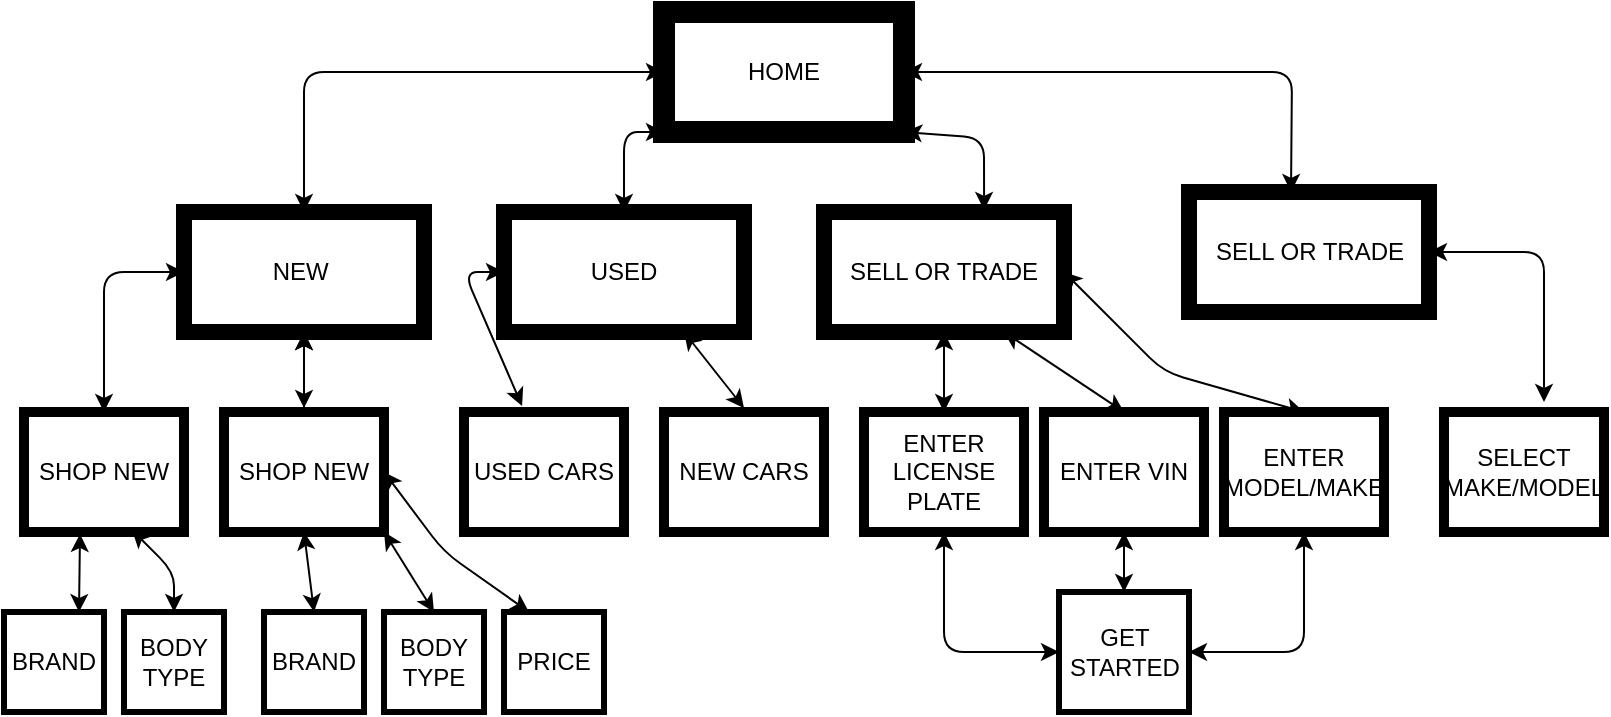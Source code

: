 <mxfile version="14.2.9" type="github"><diagram id="iH25nxv0SA6-2iFeks2S" name="Page-1"><mxGraphModel dx="1186" dy="696" grid="1" gridSize="10" guides="1" tooltips="1" connect="1" arrows="1" fold="1" page="1" pageScale="1" pageWidth="827" pageHeight="1169" math="0" shadow="0"><root><mxCell id="0"/><mxCell id="1" parent="0"/><mxCell id="x6GIkWKXlLpcj_WsQ91g-1" value="HOME" style="rounded=0;whiteSpace=wrap;html=1;strokeWidth=11;" vertex="1" parent="1"><mxGeometry x="340" y="10" width="120" height="60" as="geometry"/></mxCell><mxCell id="x6GIkWKXlLpcj_WsQ91g-2" value="NEW&amp;nbsp;" style="rounded=0;whiteSpace=wrap;html=1;strokeWidth=8;" vertex="1" parent="1"><mxGeometry x="100" y="110" width="120" height="60" as="geometry"/></mxCell><mxCell id="x6GIkWKXlLpcj_WsQ91g-4" value="" style="endArrow=classic;startArrow=classic;html=1;entryX=0;entryY=0.5;entryDx=0;entryDy=0;exitX=0.5;exitY=0;exitDx=0;exitDy=0;" edge="1" parent="1" source="x6GIkWKXlLpcj_WsQ91g-2" target="x6GIkWKXlLpcj_WsQ91g-1"><mxGeometry width="50" height="50" relative="1" as="geometry"><mxPoint x="240" y="130" as="sourcePoint"/><mxPoint x="290" y="80" as="targetPoint"/><Array as="points"><mxPoint x="160" y="40"/></Array></mxGeometry></mxCell><mxCell id="x6GIkWKXlLpcj_WsQ91g-5" value="SHOP NEW" style="rounded=0;whiteSpace=wrap;html=1;strokeWidth=5;" vertex="1" parent="1"><mxGeometry x="20" y="210" width="80" height="60" as="geometry"/></mxCell><mxCell id="x6GIkWKXlLpcj_WsQ91g-7" value="BRAND" style="rounded=0;whiteSpace=wrap;html=1;strokeWidth=3;" vertex="1" parent="1"><mxGeometry x="10" y="310" width="50" height="50" as="geometry"/></mxCell><mxCell id="x6GIkWKXlLpcj_WsQ91g-20" value="" style="edgeStyle=orthogonalEdgeStyle;rounded=0;orthogonalLoop=1;jettySize=auto;html=1;" edge="1" parent="1" source="x6GIkWKXlLpcj_WsQ91g-8" target="x6GIkWKXlLpcj_WsQ91g-2"><mxGeometry relative="1" as="geometry"/></mxCell><mxCell id="x6GIkWKXlLpcj_WsQ91g-8" value="SHOP NEW" style="rounded=0;whiteSpace=wrap;html=1;strokeWidth=5;" vertex="1" parent="1"><mxGeometry x="120" y="210" width="80" height="60" as="geometry"/></mxCell><mxCell id="x6GIkWKXlLpcj_WsQ91g-9" value="BODY TYPE" style="rounded=0;whiteSpace=wrap;html=1;strokeWidth=3;" vertex="1" parent="1"><mxGeometry x="70" y="310" width="50" height="50" as="geometry"/></mxCell><mxCell id="x6GIkWKXlLpcj_WsQ91g-10" value="BRAND" style="rounded=0;whiteSpace=wrap;html=1;strokeWidth=3;" vertex="1" parent="1"><mxGeometry x="140" y="310" width="50" height="50" as="geometry"/></mxCell><mxCell id="x6GIkWKXlLpcj_WsQ91g-11" value="BODY TYPE" style="rounded=0;whiteSpace=wrap;html=1;strokeWidth=3;" vertex="1" parent="1"><mxGeometry x="200" y="310" width="50" height="50" as="geometry"/></mxCell><mxCell id="x6GIkWKXlLpcj_WsQ91g-12" value="PRICE" style="rounded=0;whiteSpace=wrap;html=1;strokeWidth=3;" vertex="1" parent="1"><mxGeometry x="260" y="310" width="50" height="50" as="geometry"/></mxCell><mxCell id="x6GIkWKXlLpcj_WsQ91g-18" value="" style="endArrow=classic;startArrow=classic;html=1;entryX=0.5;entryY=1;entryDx=0;entryDy=0;" edge="1" parent="1" target="x6GIkWKXlLpcj_WsQ91g-2"><mxGeometry width="50" height="50" relative="1" as="geometry"><mxPoint x="160" y="208" as="sourcePoint"/><mxPoint x="440" y="320" as="targetPoint"/></mxGeometry></mxCell><mxCell id="x6GIkWKXlLpcj_WsQ91g-19" value="" style="endArrow=classic;startArrow=classic;html=1;entryX=0;entryY=0.5;entryDx=0;entryDy=0;exitX=0.5;exitY=0;exitDx=0;exitDy=0;" edge="1" parent="1" source="x6GIkWKXlLpcj_WsQ91g-5" target="x6GIkWKXlLpcj_WsQ91g-2"><mxGeometry width="50" height="50" relative="1" as="geometry"><mxPoint x="200" y="218" as="sourcePoint"/><mxPoint x="200" y="180" as="targetPoint"/><Array as="points"><mxPoint x="60" y="140"/></Array></mxGeometry></mxCell><mxCell id="x6GIkWKXlLpcj_WsQ91g-22" value="" style="endArrow=classic;startArrow=classic;html=1;exitX=0.75;exitY=0;exitDx=0;exitDy=0;" edge="1" parent="1" source="x6GIkWKXlLpcj_WsQ91g-7"><mxGeometry width="50" height="50" relative="1" as="geometry"><mxPoint x="390" y="370" as="sourcePoint"/><mxPoint x="48" y="271" as="targetPoint"/></mxGeometry></mxCell><mxCell id="x6GIkWKXlLpcj_WsQ91g-23" value="" style="endArrow=classic;startArrow=classic;html=1;exitX=0.5;exitY=0;exitDx=0;exitDy=0;entryX=0.675;entryY=0.983;entryDx=0;entryDy=0;entryPerimeter=0;" edge="1" parent="1" source="x6GIkWKXlLpcj_WsQ91g-9" target="x6GIkWKXlLpcj_WsQ91g-5"><mxGeometry width="50" height="50" relative="1" as="geometry"><mxPoint x="57.5" y="320" as="sourcePoint"/><mxPoint x="58" y="281" as="targetPoint"/><Array as="points"><mxPoint x="95" y="290"/></Array></mxGeometry></mxCell><mxCell id="x6GIkWKXlLpcj_WsQ91g-25" value="" style="endArrow=classic;startArrow=classic;html=1;exitX=0.5;exitY=0;exitDx=0;exitDy=0;entryX=0.5;entryY=1;entryDx=0;entryDy=0;" edge="1" parent="1" source="x6GIkWKXlLpcj_WsQ91g-10" target="x6GIkWKXlLpcj_WsQ91g-8"><mxGeometry width="50" height="50" relative="1" as="geometry"><mxPoint x="57.5" y="320" as="sourcePoint"/><mxPoint x="58" y="281" as="targetPoint"/></mxGeometry></mxCell><mxCell id="x6GIkWKXlLpcj_WsQ91g-26" value="" style="endArrow=classic;startArrow=classic;html=1;entryX=1;entryY=1;entryDx=0;entryDy=0;exitX=0.5;exitY=0;exitDx=0;exitDy=0;" edge="1" parent="1" source="x6GIkWKXlLpcj_WsQ91g-11" target="x6GIkWKXlLpcj_WsQ91g-8"><mxGeometry width="50" height="50" relative="1" as="geometry"><mxPoint x="170" y="218" as="sourcePoint"/><mxPoint x="170" y="180" as="targetPoint"/></mxGeometry></mxCell><mxCell id="x6GIkWKXlLpcj_WsQ91g-27" value="" style="endArrow=classic;startArrow=classic;html=1;entryX=1;entryY=0.5;entryDx=0;entryDy=0;exitX=0.25;exitY=0;exitDx=0;exitDy=0;" edge="1" parent="1" source="x6GIkWKXlLpcj_WsQ91g-12" target="x6GIkWKXlLpcj_WsQ91g-8"><mxGeometry width="50" height="50" relative="1" as="geometry"><mxPoint x="290" y="300" as="sourcePoint"/><mxPoint x="110" y="150" as="targetPoint"/><Array as="points"><mxPoint x="230" y="280"/></Array></mxGeometry></mxCell><mxCell id="x6GIkWKXlLpcj_WsQ91g-28" value="USED" style="rounded=0;whiteSpace=wrap;html=1;strokeWidth=8;" vertex="1" parent="1"><mxGeometry x="260" y="110" width="120" height="60" as="geometry"/></mxCell><mxCell id="x6GIkWKXlLpcj_WsQ91g-29" value="" style="endArrow=classic;startArrow=classic;html=1;entryX=0;entryY=1;entryDx=0;entryDy=0;exitX=0.5;exitY=0;exitDx=0;exitDy=0;" edge="1" parent="1" source="x6GIkWKXlLpcj_WsQ91g-28" target="x6GIkWKXlLpcj_WsQ91g-1"><mxGeometry width="50" height="50" relative="1" as="geometry"><mxPoint x="70" y="220" as="sourcePoint"/><mxPoint x="110" y="150" as="targetPoint"/><Array as="points"><mxPoint x="320" y="70"/></Array></mxGeometry></mxCell><mxCell id="x6GIkWKXlLpcj_WsQ91g-30" value="USED CARS" style="rounded=0;whiteSpace=wrap;html=1;strokeWidth=5;" vertex="1" parent="1"><mxGeometry x="240" y="210" width="80" height="60" as="geometry"/></mxCell><mxCell id="x6GIkWKXlLpcj_WsQ91g-31" value="NEW CARS" style="rounded=0;whiteSpace=wrap;html=1;strokeWidth=5;" vertex="1" parent="1"><mxGeometry x="340" y="210" width="80" height="60" as="geometry"/></mxCell><mxCell id="x6GIkWKXlLpcj_WsQ91g-32" value="" style="endArrow=classic;startArrow=classic;html=1;entryX=0;entryY=0.5;entryDx=0;entryDy=0;exitX=0.363;exitY=-0.05;exitDx=0;exitDy=0;exitPerimeter=0;" edge="1" parent="1" source="x6GIkWKXlLpcj_WsQ91g-30" target="x6GIkWKXlLpcj_WsQ91g-28"><mxGeometry width="50" height="50" relative="1" as="geometry"><mxPoint x="170" y="218" as="sourcePoint"/><mxPoint x="170" y="180" as="targetPoint"/><Array as="points"><mxPoint x="240" y="140"/></Array></mxGeometry></mxCell><mxCell id="x6GIkWKXlLpcj_WsQ91g-33" value="" style="endArrow=classic;startArrow=classic;html=1;entryX=0.75;entryY=1;entryDx=0;entryDy=0;" edge="1" parent="1" target="x6GIkWKXlLpcj_WsQ91g-28"><mxGeometry width="50" height="50" relative="1" as="geometry"><mxPoint x="380" y="208" as="sourcePoint"/><mxPoint x="170" y="180" as="targetPoint"/></mxGeometry></mxCell><mxCell id="x6GIkWKXlLpcj_WsQ91g-34" value="SELL OR TRADE" style="rounded=0;whiteSpace=wrap;html=1;strokeWidth=8;" vertex="1" parent="1"><mxGeometry x="420" y="110" width="120" height="60" as="geometry"/></mxCell><mxCell id="x6GIkWKXlLpcj_WsQ91g-35" value="" style="endArrow=classic;startArrow=classic;html=1;entryX=1;entryY=1;entryDx=0;entryDy=0;exitX=0.667;exitY=-0.017;exitDx=0;exitDy=0;exitPerimeter=0;" edge="1" parent="1" source="x6GIkWKXlLpcj_WsQ91g-34" target="x6GIkWKXlLpcj_WsQ91g-1"><mxGeometry width="50" height="50" relative="1" as="geometry"><mxPoint x="330" y="120" as="sourcePoint"/><mxPoint x="350" y="80" as="targetPoint"/><Array as="points"><mxPoint x="500" y="73"/></Array></mxGeometry></mxCell><mxCell id="x6GIkWKXlLpcj_WsQ91g-36" value="ENTER LICENSE PLATE" style="rounded=0;whiteSpace=wrap;html=1;strokeWidth=5;" vertex="1" parent="1"><mxGeometry x="440" y="210" width="80" height="60" as="geometry"/></mxCell><mxCell id="x6GIkWKXlLpcj_WsQ91g-37" value="ENTER VIN" style="rounded=0;whiteSpace=wrap;html=1;strokeWidth=5;" vertex="1" parent="1"><mxGeometry x="530" y="210" width="80" height="60" as="geometry"/></mxCell><mxCell id="x6GIkWKXlLpcj_WsQ91g-38" value="ENTER MODEL/MAKE" style="rounded=0;whiteSpace=wrap;html=1;strokeWidth=5;" vertex="1" parent="1"><mxGeometry x="620" y="210" width="80" height="60" as="geometry"/></mxCell><mxCell id="x6GIkWKXlLpcj_WsQ91g-39" value="" style="endArrow=classic;startArrow=classic;html=1;entryX=0.5;entryY=1;entryDx=0;entryDy=0;exitX=0.5;exitY=0;exitDx=0;exitDy=0;" edge="1" parent="1" source="x6GIkWKXlLpcj_WsQ91g-36" target="x6GIkWKXlLpcj_WsQ91g-34"><mxGeometry width="50" height="50" relative="1" as="geometry"><mxPoint x="390" y="218" as="sourcePoint"/><mxPoint x="360" y="180" as="targetPoint"/><Array as="points"/></mxGeometry></mxCell><mxCell id="x6GIkWKXlLpcj_WsQ91g-40" value="" style="endArrow=classic;startArrow=classic;html=1;entryX=0.75;entryY=1;entryDx=0;entryDy=0;exitX=0.5;exitY=0;exitDx=0;exitDy=0;" edge="1" parent="1" source="x6GIkWKXlLpcj_WsQ91g-37" target="x6GIkWKXlLpcj_WsQ91g-34"><mxGeometry width="50" height="50" relative="1" as="geometry"><mxPoint x="490" y="220" as="sourcePoint"/><mxPoint x="490" y="180" as="targetPoint"/><Array as="points"/></mxGeometry></mxCell><mxCell id="x6GIkWKXlLpcj_WsQ91g-41" value="" style="endArrow=classic;startArrow=classic;html=1;entryX=1;entryY=0.5;entryDx=0;entryDy=0;exitX=0.5;exitY=0;exitDx=0;exitDy=0;" edge="1" parent="1" source="x6GIkWKXlLpcj_WsQ91g-38" target="x6GIkWKXlLpcj_WsQ91g-34"><mxGeometry width="50" height="50" relative="1" as="geometry"><mxPoint x="580" y="220" as="sourcePoint"/><mxPoint x="520" y="180" as="targetPoint"/><Array as="points"><mxPoint x="590" y="190"/></Array></mxGeometry></mxCell><mxCell id="x6GIkWKXlLpcj_WsQ91g-43" value="GET STARTED" style="rounded=0;whiteSpace=wrap;html=1;strokeWidth=3;" vertex="1" parent="1"><mxGeometry x="537.5" y="300" width="65" height="60" as="geometry"/></mxCell><mxCell id="x6GIkWKXlLpcj_WsQ91g-44" value="" style="endArrow=classic;startArrow=classic;html=1;entryX=0.5;entryY=1;entryDx=0;entryDy=0;exitX=0;exitY=0.5;exitDx=0;exitDy=0;" edge="1" parent="1" source="x6GIkWKXlLpcj_WsQ91g-43" target="x6GIkWKXlLpcj_WsQ91g-36"><mxGeometry width="50" height="50" relative="1" as="geometry"><mxPoint x="490" y="220" as="sourcePoint"/><mxPoint x="490" y="180" as="targetPoint"/><Array as="points"><mxPoint x="480" y="330"/></Array></mxGeometry></mxCell><mxCell id="x6GIkWKXlLpcj_WsQ91g-45" value="" style="endArrow=classic;startArrow=classic;html=1;entryX=0.5;entryY=1;entryDx=0;entryDy=0;exitX=0.5;exitY=0;exitDx=0;exitDy=0;" edge="1" parent="1" source="x6GIkWKXlLpcj_WsQ91g-43" target="x6GIkWKXlLpcj_WsQ91g-37"><mxGeometry width="50" height="50" relative="1" as="geometry"><mxPoint x="580" y="220" as="sourcePoint"/><mxPoint x="520" y="180" as="targetPoint"/><Array as="points"/></mxGeometry></mxCell><mxCell id="x6GIkWKXlLpcj_WsQ91g-46" value="" style="endArrow=classic;startArrow=classic;html=1;entryX=0.5;entryY=1;entryDx=0;entryDy=0;exitX=1;exitY=0.5;exitDx=0;exitDy=0;" edge="1" parent="1" source="x6GIkWKXlLpcj_WsQ91g-43" target="x6GIkWKXlLpcj_WsQ91g-38"><mxGeometry width="50" height="50" relative="1" as="geometry"><mxPoint x="580" y="310" as="sourcePoint"/><mxPoint x="580" y="280" as="targetPoint"/><Array as="points"><mxPoint x="660" y="330"/></Array></mxGeometry></mxCell><mxCell id="x6GIkWKXlLpcj_WsQ91g-47" value="SELL OR TRADE" style="rounded=0;whiteSpace=wrap;html=1;strokeWidth=8;" vertex="1" parent="1"><mxGeometry x="602.5" y="100" width="120" height="60" as="geometry"/></mxCell><mxCell id="x6GIkWKXlLpcj_WsQ91g-48" value="" style="endArrow=classic;startArrow=classic;html=1;entryX=1;entryY=0.5;entryDx=0;entryDy=0;exitX=0.425;exitY=0;exitDx=0;exitDy=0;exitPerimeter=0;" edge="1" parent="1" source="x6GIkWKXlLpcj_WsQ91g-47" target="x6GIkWKXlLpcj_WsQ91g-1"><mxGeometry width="50" height="50" relative="1" as="geometry"><mxPoint x="510.04" y="118.98" as="sourcePoint"/><mxPoint x="470" y="80" as="targetPoint"/><Array as="points"><mxPoint x="654" y="40"/></Array></mxGeometry></mxCell><mxCell id="x6GIkWKXlLpcj_WsQ91g-49" value="SELECT MAKE/MODEL" style="rounded=0;whiteSpace=wrap;html=1;strokeWidth=5;" vertex="1" parent="1"><mxGeometry x="730" y="210" width="80" height="60" as="geometry"/></mxCell><mxCell id="x6GIkWKXlLpcj_WsQ91g-50" value="" style="endArrow=classic;startArrow=classic;html=1;entryX=1;entryY=0.5;entryDx=0;entryDy=0;" edge="1" parent="1" target="x6GIkWKXlLpcj_WsQ91g-47"><mxGeometry width="50" height="50" relative="1" as="geometry"><mxPoint x="780" y="205" as="sourcePoint"/><mxPoint x="520" y="180" as="targetPoint"/><Array as="points"><mxPoint x="780" y="130"/></Array></mxGeometry></mxCell></root></mxGraphModel></diagram></mxfile>